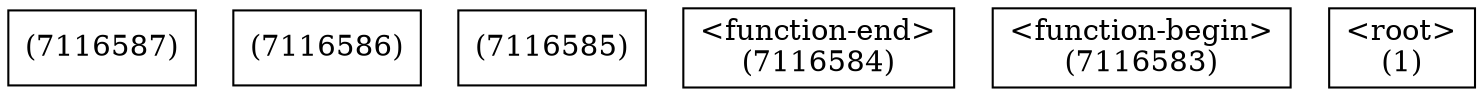 digraph graphname {
n7116587 [shape=box,label="(7116587)"];
n7116586 [shape=box,label="(7116586)"];
n7116585 [shape=box,label="(7116585)"];
n7116584 [shape=box,label="<function-end>
(7116584)"];
n7116583 [shape=box,label="<function-begin>
(7116583)"];
n1 [shape=box,label="<root>
(1)"];
}
